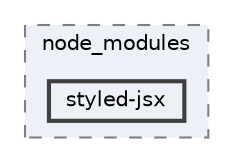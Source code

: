 digraph "C:/Users/arisc/OneDrive/Documents/GitHub/FINAL/EcoEats-Project/node_modules/styled-jsx"
{
 // LATEX_PDF_SIZE
  bgcolor="transparent";
  edge [fontname=Helvetica,fontsize=10,labelfontname=Helvetica,labelfontsize=10];
  node [fontname=Helvetica,fontsize=10,shape=box,height=0.2,width=0.4];
  compound=true
  subgraph clusterdir_5091f2b68170d33f954320199e2fed0a {
    graph [ bgcolor="#edf0f7", pencolor="grey50", label="node_modules", fontname=Helvetica,fontsize=10 style="filled,dashed", URL="dir_5091f2b68170d33f954320199e2fed0a.html",tooltip=""]
  dir_77b6d520aa307e91b391a85beb5379da [label="styled-jsx", fillcolor="#edf0f7", color="grey25", style="filled,bold", URL="dir_77b6d520aa307e91b391a85beb5379da.html",tooltip=""];
  }
}
